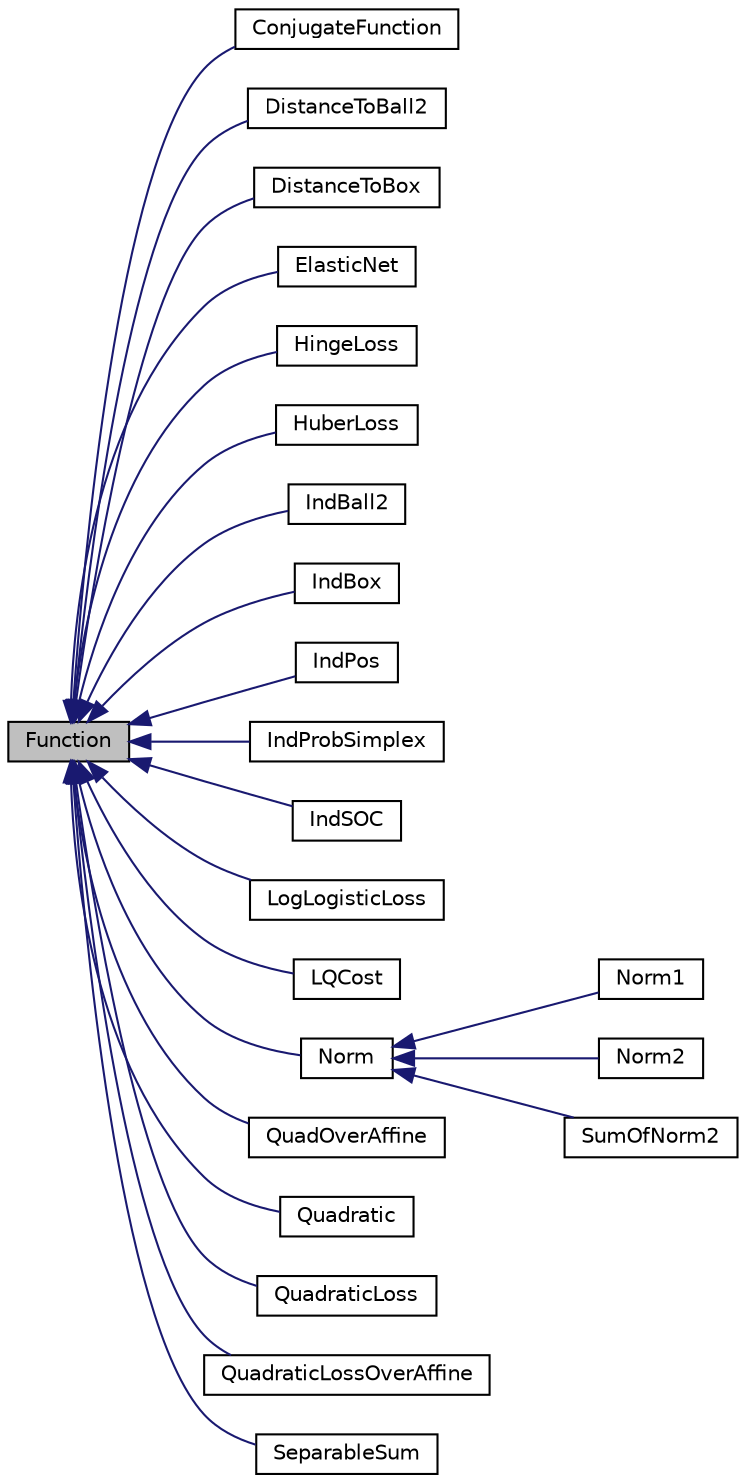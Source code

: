 digraph "Function"
{
 // INTERACTIVE_SVG=YES
  edge [fontname="Helvetica",fontsize="10",labelfontname="Helvetica",labelfontsize="10"];
  node [fontname="Helvetica",fontsize="10",shape=record];
  rankdir="LR";
  Node1 [label="Function",height=0.2,width=0.4,color="black", fillcolor="grey75", style="filled" fontcolor="black"];
  Node1 -> Node2 [dir="back",color="midnightblue",fontsize="10",style="solid",fontname="Helvetica"];
  Node2 [label="ConjugateFunction",height=0.2,width=0.4,color="black", fillcolor="white", style="filled",URL="$class_conjugate_function.html",tooltip="Conjugate of a given function. "];
  Node1 -> Node3 [dir="back",color="midnightblue",fontsize="10",style="solid",fontname="Helvetica"];
  Node3 [label="DistanceToBall2",height=0.2,width=0.4,color="black", fillcolor="white", style="filled",URL="$class_distance_to_ball2.html",tooltip="Distance from the unit ball of R^n. "];
  Node1 -> Node4 [dir="back",color="midnightblue",fontsize="10",style="solid",fontname="Helvetica"];
  Node4 [label="DistanceToBox",height=0.2,width=0.4,color="black", fillcolor="white", style="filled",URL="$class_distance_to_box.html",tooltip="Distance from a box in R^n. "];
  Node1 -> Node5 [dir="back",color="midnightblue",fontsize="10",style="solid",fontname="Helvetica"];
  Node5 [label="ElasticNet",height=0.2,width=0.4,color="black", fillcolor="white", style="filled",URL="$class_elastic_net.html",tooltip="Elastic net regularization function. "];
  Node1 -> Node6 [dir="back",color="midnightblue",fontsize="10",style="solid",fontname="Helvetica"];
  Node6 [label="HingeLoss",height=0.2,width=0.4,color="black", fillcolor="white", style="filled",URL="$class_hinge_loss.html",tooltip="Hinge loss function "];
  Node1 -> Node7 [dir="back",color="midnightblue",fontsize="10",style="solid",fontname="Helvetica"];
  Node7 [label="HuberLoss",height=0.2,width=0.4,color="black", fillcolor="white", style="filled",URL="$class_huber_loss.html",tooltip="Huber loss function. "];
  Node1 -> Node8 [dir="back",color="midnightblue",fontsize="10",style="solid",fontname="Helvetica"];
  Node8 [label="IndBall2",height=0.2,width=0.4,color="black", fillcolor="white", style="filled",URL="$class_ind_ball2.html",tooltip="Indicator of a Euclidean ball. "];
  Node1 -> Node9 [dir="back",color="midnightblue",fontsize="10",style="solid",fontname="Helvetica"];
  Node9 [label="IndBox",height=0.2,width=0.4,color="black", fillcolor="white", style="filled",URL="$class_ind_box.html",tooltip="Indicator of a box. "];
  Node1 -> Node10 [dir="back",color="midnightblue",fontsize="10",style="solid",fontname="Helvetica"];
  Node10 [label="IndPos",height=0.2,width=0.4,color="black", fillcolor="white", style="filled",URL="$class_ind_pos.html",tooltip="Indicator of the positive orthant "];
  Node1 -> Node11 [dir="back",color="midnightblue",fontsize="10",style="solid",fontname="Helvetica"];
  Node11 [label="IndProbSimplex",height=0.2,width=0.4,color="black", fillcolor="white", style="filled",URL="$class_ind_prob_simplex.html",tooltip="Indicator of the probability simplex "];
  Node1 -> Node12 [dir="back",color="midnightblue",fontsize="10",style="solid",fontname="Helvetica"];
  Node12 [label="IndSOC",height=0.2,width=0.4,color="black", fillcolor="white", style="filled",URL="$class_ind_s_o_c.html",tooltip="Indicator of a second-order cone "];
  Node1 -> Node13 [dir="back",color="midnightblue",fontsize="10",style="solid",fontname="Helvetica"];
  Node13 [label="LogLogisticLoss",height=0.2,width=0.4,color="black", fillcolor="white", style="filled",URL="$class_log_logistic_loss.html",tooltip="Log-logistic loss function. "];
  Node1 -> Node14 [dir="back",color="midnightblue",fontsize="10",style="solid",fontname="Helvetica"];
  Node14 [label="LQCost",height=0.2,width=0.4,color="black", fillcolor="white", style="filled",URL="$class_l_q_cost.html",tooltip="Smooth part of a linear-quadratic optimal control problem. "];
  Node1 -> Node15 [dir="back",color="midnightblue",fontsize="10",style="solid",fontname="Helvetica"];
  Node15 [label="Norm",height=0.2,width=0.4,color="black", fillcolor="white", style="filled",URL="$class_norm.html",tooltip="Abstract norm class. "];
  Node15 -> Node16 [dir="back",color="midnightblue",fontsize="10",style="solid",fontname="Helvetica"];
  Node16 [label="Norm1",height=0.2,width=0.4,color="black", fillcolor="white", style="filled",URL="$class_norm1.html",tooltip="Norm-1 loss function "];
  Node15 -> Node17 [dir="back",color="midnightblue",fontsize="10",style="solid",fontname="Helvetica"];
  Node17 [label="Norm2",height=0.2,width=0.4,color="black", fillcolor="white", style="filled",URL="$class_norm2.html",tooltip="Euclidean norm. "];
  Node15 -> Node18 [dir="back",color="midnightblue",fontsize="10",style="solid",fontname="Helvetica"];
  Node18 [label="SumOfNorm2",height=0.2,width=0.4,color="black", fillcolor="white", style="filled",URL="$class_sum_of_norm2.html",tooltip="Sum of 2-norms. "];
  Node1 -> Node19 [dir="back",color="midnightblue",fontsize="10",style="solid",fontname="Helvetica"];
  Node19 [label="QuadOverAffine",height=0.2,width=0.4,color="black", fillcolor="white", style="filled",URL="$class_quad_over_affine.html",tooltip="Function F(x) = 0.5*x&#39;*Q*x + q&#39;*x + delta(x|Z) "];
  Node1 -> Node20 [dir="back",color="midnightblue",fontsize="10",style="solid",fontname="Helvetica"];
  Node20 [label="Quadratic",height=0.2,width=0.4,color="black", fillcolor="white", style="filled",URL="$class_quadratic.html",tooltip="A quadratic function F(x) = 0.5 * x&#39;*Q*x + q&#39;*x "];
  Node1 -> Node21 [dir="back",color="midnightblue",fontsize="10",style="solid",fontname="Helvetica"];
  Node21 [label="QuadraticLoss",height=0.2,width=0.4,color="black", fillcolor="white", style="filled",URL="$class_quadratic_loss.html",tooltip="Quadratic loss function "];
  Node1 -> Node22 [dir="back",color="midnightblue",fontsize="10",style="solid",fontname="Helvetica"];
  Node22 [label="QuadraticLossOverAffine",height=0.2,width=0.4,color="black", fillcolor="white", style="filled",URL="$class_quadratic_loss_over_affine.html",tooltip="Quadratic loss over an affine subspace "];
  Node1 -> Node23 [dir="back",color="midnightblue",fontsize="10",style="solid",fontname="Helvetica"];
  Node23 [label="SeparableSum",height=0.2,width=0.4,color="black", fillcolor="white", style="filled",URL="$class_separable_sum.html",tooltip="Separable sum. "];
}
